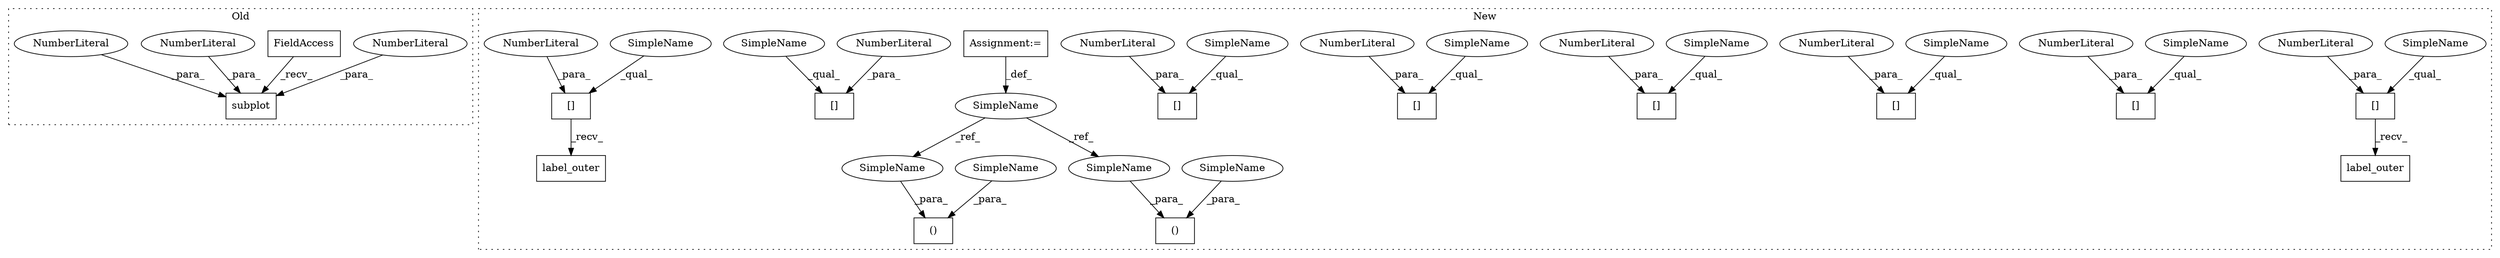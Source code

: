 digraph G {
subgraph cluster0 {
1 [label="subplot" a="32" s="2516,2532" l="8,1" shape="box"];
3 [label="NumberLiteral" a="34" s="2528" l="1" shape="ellipse"];
4 [label="FieldAccess" a="22" s="2498" l="10" shape="box"];
6 [label="NumberLiteral" a="34" s="2524" l="1" shape="ellipse"];
7 [label="NumberLiteral" a="34" s="2526" l="1" shape="ellipse"];
label = "Old";
style="dotted";
}
subgraph cluster1 {
2 [label="()" a="106" s="502" l="18" shape="box"];
5 [label="Assignment:=" a="7" s="170" l="3" shape="box"];
8 [label="[]" a="2" s="2077,2081" l="3,1" shape="box"];
9 [label="NumberLiteral" a="34" s="2080" l="1" shape="ellipse"];
10 [label="[]" a="2" s="2128,2132" l="3,1" shape="box"];
11 [label="NumberLiteral" a="34" s="2131" l="1" shape="ellipse"];
12 [label="[]" a="2" s="1407,1411" l="3,1" shape="box"];
13 [label="NumberLiteral" a="34" s="1410" l="1" shape="ellipse"];
14 [label="[]" a="2" s="2023,2027" l="3,1" shape="box"];
15 [label="NumberLiteral" a="34" s="2026" l="1" shape="ellipse"];
16 [label="[]" a="2" s="1489,1493" l="3,1" shape="box"];
17 [label="NumberLiteral" a="34" s="1492" l="1" shape="ellipse"];
18 [label="[]" a="2" s="1978,1982" l="3,1" shape="box"];
19 [label="NumberLiteral" a="34" s="1981" l="1" shape="ellipse"];
20 [label="[]" a="2" s="1953,1957" l="3,1" shape="box"];
21 [label="NumberLiteral" a="34" s="1956" l="1" shape="ellipse"];
22 [label="label_outer" a="32" s="1959" l="13" shape="box"];
23 [label="[]" a="2" s="1419,1423" l="3,1" shape="box"];
24 [label="NumberLiteral" a="34" s="1422" l="1" shape="ellipse"];
25 [label="label_outer" a="32" s="1425" l="13" shape="box"];
26 [label="()" a="106" s="1030" l="18" shape="box"];
27 [label="SimpleName" a="42" s="170" l="3" shape="ellipse"];
28 [label="SimpleName" a="42" s="2023" l="2" shape="ellipse"];
29 [label="SimpleName" a="42" s="1489" l="2" shape="ellipse"];
30 [label="SimpleName" a="42" s="1419" l="2" shape="ellipse"];
31 [label="SimpleName" a="42" s="2128" l="2" shape="ellipse"];
32 [label="SimpleName" a="42" s="518" l="2" shape="ellipse"];
33 [label="SimpleName" a="42" s="1978" l="2" shape="ellipse"];
34 [label="SimpleName" a="42" s="1046" l="2" shape="ellipse"];
35 [label="SimpleName" a="42" s="1407" l="2" shape="ellipse"];
36 [label="SimpleName" a="42" s="1953" l="2" shape="ellipse"];
37 [label="SimpleName" a="42" s="2077" l="2" shape="ellipse"];
38 [label="SimpleName" a="42" s="1030" l="3" shape="ellipse"];
39 [label="SimpleName" a="42" s="502" l="3" shape="ellipse"];
label = "New";
style="dotted";
}
3 -> 1 [label="_para_"];
4 -> 1 [label="_recv_"];
5 -> 27 [label="_def_"];
6 -> 1 [label="_para_"];
7 -> 1 [label="_para_"];
9 -> 8 [label="_para_"];
11 -> 10 [label="_para_"];
13 -> 12 [label="_para_"];
15 -> 14 [label="_para_"];
17 -> 16 [label="_para_"];
19 -> 18 [label="_para_"];
20 -> 22 [label="_recv_"];
21 -> 20 [label="_para_"];
23 -> 25 [label="_recv_"];
24 -> 23 [label="_para_"];
27 -> 39 [label="_ref_"];
27 -> 38 [label="_ref_"];
28 -> 14 [label="_qual_"];
29 -> 16 [label="_qual_"];
30 -> 23 [label="_qual_"];
31 -> 10 [label="_qual_"];
32 -> 2 [label="_para_"];
33 -> 18 [label="_qual_"];
34 -> 26 [label="_para_"];
35 -> 12 [label="_qual_"];
36 -> 20 [label="_qual_"];
37 -> 8 [label="_qual_"];
38 -> 26 [label="_para_"];
39 -> 2 [label="_para_"];
}